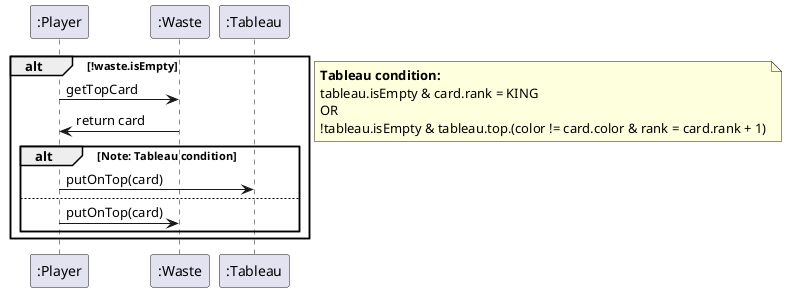 @startuml
participant ":Player" as player
participant ":Waste" as waste
participant ":Tableau" as tableau


alt !waste.isEmpty
    player -> waste : getTopCard
    waste -> player : return card

    alt Note: Tableau condition
        player -> tableau : putOnTop(card)
    else
        player -> waste : putOnTop(card)
    end

end
note right
<b>Tableau condition:</b>
tableau.isEmpty & card.rank = KING
OR
!tableau.isEmpty & tableau.top.(color != card.color & rank = card.rank + 1)
end note


@enduml